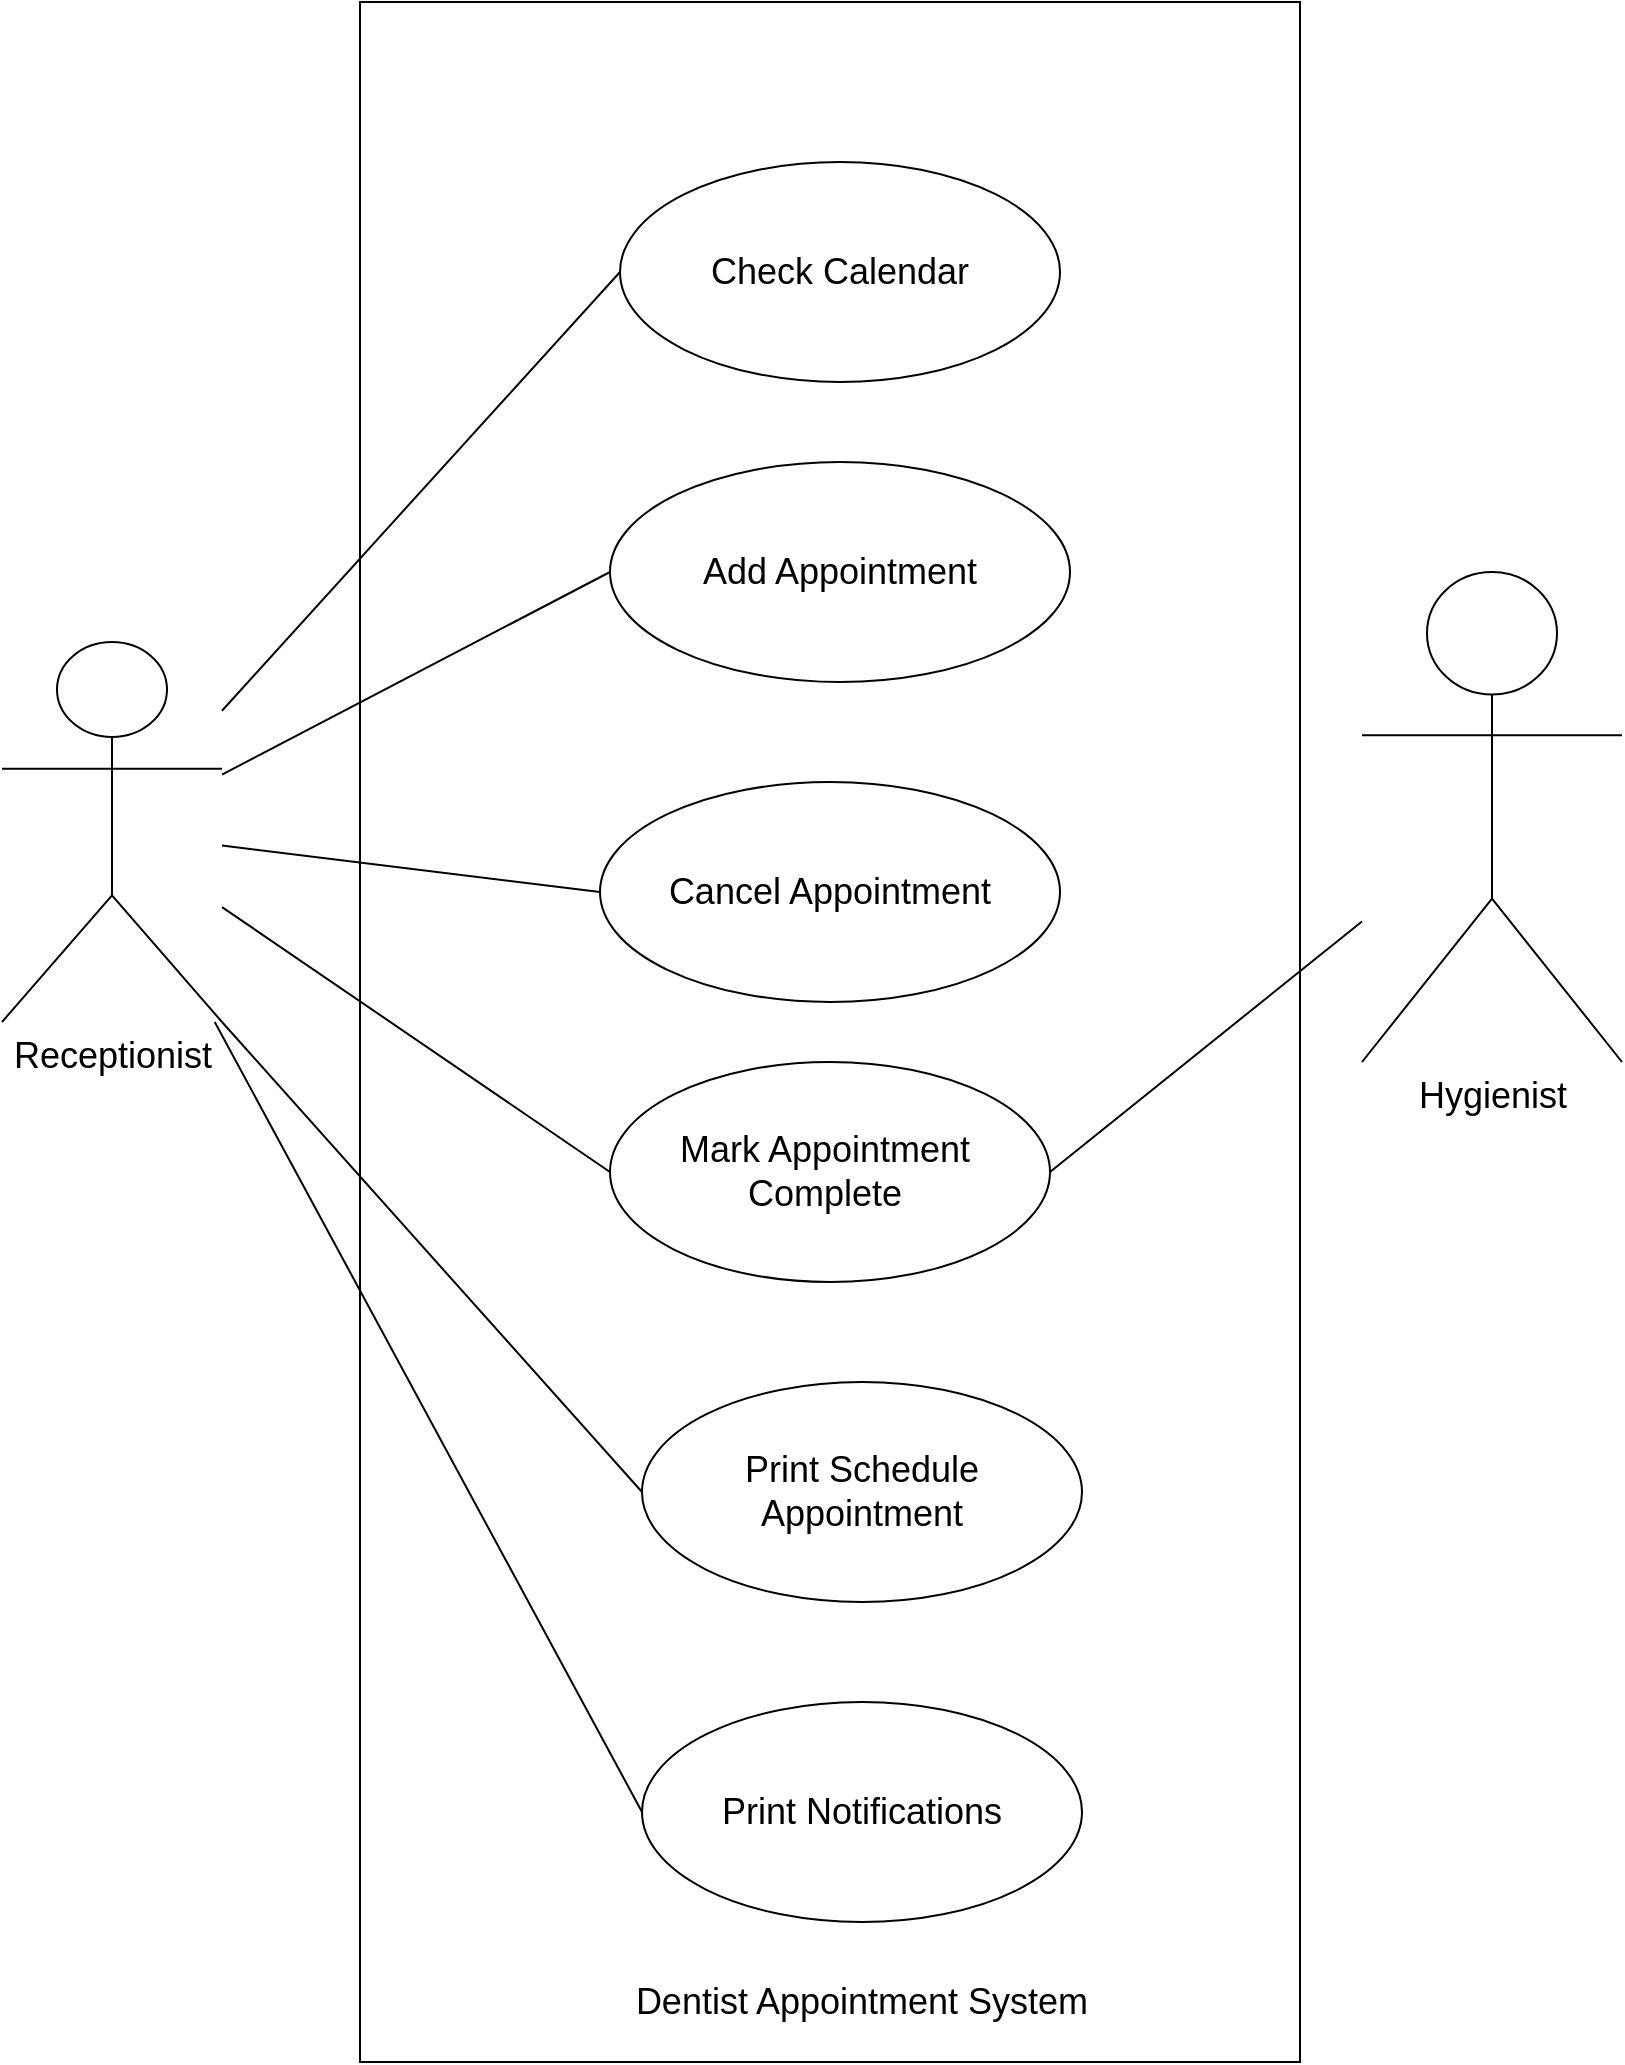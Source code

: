 <mxfile version="22.1.22" type="github">
  <diagram name="Page-1" id="DtirlimgUcfxDNybS8bE">
    <mxGraphModel dx="2867" dy="1282" grid="1" gridSize="10" guides="1" tooltips="1" connect="1" arrows="1" fold="1" page="1" pageScale="1" pageWidth="827" pageHeight="1169" math="0" shadow="0">
      <root>
        <mxCell id="0" />
        <mxCell id="1" parent="0" />
        <mxCell id="eTyoZncDhA2huiXiJWmT-6" value="" style="rounded=0;whiteSpace=wrap;html=1;shadow=0;" vertex="1" parent="1">
          <mxGeometry x="179" y="30" width="470" height="1030" as="geometry" />
        </mxCell>
        <mxCell id="UalxauJKMx-4CK4qUqsu-1" value="&lt;font style=&quot;font-size: 18px;&quot;&gt;Check Calendar&lt;/font&gt;" style="ellipse;whiteSpace=wrap;html=1;" parent="1" vertex="1">
          <mxGeometry x="309" y="110" width="220" height="110" as="geometry" />
        </mxCell>
        <mxCell id="UalxauJKMx-4CK4qUqsu-2" value="&lt;font style=&quot;font-size: 18px;&quot;&gt;Add Appointment&lt;/font&gt;" style="ellipse;whiteSpace=wrap;html=1;" parent="1" vertex="1">
          <mxGeometry x="304" y="260" width="230" height="110" as="geometry" />
        </mxCell>
        <mxCell id="UalxauJKMx-4CK4qUqsu-3" value="&lt;font style=&quot;font-size: 18px;&quot;&gt;Mark Appointment&amp;nbsp;&lt;br&gt;Complete&amp;nbsp;&lt;/font&gt;" style="ellipse;whiteSpace=wrap;html=1;" parent="1" vertex="1">
          <mxGeometry x="304" y="560" width="220" height="110" as="geometry" />
        </mxCell>
        <mxCell id="UalxauJKMx-4CK4qUqsu-4" value="&lt;font style=&quot;font-size: 18px;&quot;&gt;Cancel Appointment&lt;/font&gt;" style="ellipse;whiteSpace=wrap;html=1;" parent="1" vertex="1">
          <mxGeometry x="299" y="420" width="230" height="110" as="geometry" />
        </mxCell>
        <mxCell id="UalxauJKMx-4CK4qUqsu-6" value="&lt;span style=&quot;font-size: 18px;&quot;&gt;Print Schedule Appointment&lt;/span&gt;" style="ellipse;whiteSpace=wrap;html=1;" parent="1" vertex="1">
          <mxGeometry x="320" y="720" width="220" height="110" as="geometry" />
        </mxCell>
        <mxCell id="UalxauJKMx-4CK4qUqsu-7" value="&lt;span style=&quot;font-size: 18px;&quot;&gt;Print Notifications&lt;/span&gt;" style="ellipse;whiteSpace=wrap;html=1;" parent="1" vertex="1">
          <mxGeometry x="320" y="880" width="220" height="110" as="geometry" />
        </mxCell>
        <mxCell id="UalxauJKMx-4CK4qUqsu-8" value="&lt;font style=&quot;font-size: 18px;&quot;&gt;Receptionist&lt;/font&gt;" style="shape=umlActor;verticalLabelPosition=bottom;verticalAlign=top;html=1;" parent="1" vertex="1">
          <mxGeometry y="350" width="110" height="190" as="geometry" />
        </mxCell>
        <mxCell id="UalxauJKMx-4CK4qUqsu-13" value="" style="endArrow=none;html=1;rounded=0;entryX=0;entryY=0.5;entryDx=0;entryDy=0;" parent="1" source="UalxauJKMx-4CK4qUqsu-8" target="UalxauJKMx-4CK4qUqsu-1" edge="1">
          <mxGeometry width="50" height="50" relative="1" as="geometry">
            <mxPoint x="140" y="220" as="sourcePoint" />
            <mxPoint x="190" y="170" as="targetPoint" />
          </mxGeometry>
        </mxCell>
        <mxCell id="UalxauJKMx-4CK4qUqsu-14" value="" style="endArrow=none;html=1;rounded=0;entryX=0;entryY=0.5;entryDx=0;entryDy=0;" parent="1" source="UalxauJKMx-4CK4qUqsu-8" target="UalxauJKMx-4CK4qUqsu-4" edge="1">
          <mxGeometry width="50" height="50" relative="1" as="geometry">
            <mxPoint x="176" y="500" as="sourcePoint" />
            <mxPoint x="320" y="290" as="targetPoint" />
          </mxGeometry>
        </mxCell>
        <mxCell id="UalxauJKMx-4CK4qUqsu-15" value="" style="endArrow=none;html=1;rounded=0;exitX=0;exitY=0.5;exitDx=0;exitDy=0;" parent="1" source="UalxauJKMx-4CK4qUqsu-7" target="UalxauJKMx-4CK4qUqsu-8" edge="1">
          <mxGeometry width="50" height="50" relative="1" as="geometry">
            <mxPoint x="110" y="880" as="sourcePoint" />
            <mxPoint x="254" y="670" as="targetPoint" />
          </mxGeometry>
        </mxCell>
        <mxCell id="UalxauJKMx-4CK4qUqsu-16" value="" style="endArrow=none;html=1;rounded=0;entryX=0;entryY=0.5;entryDx=0;entryDy=0;" parent="1" source="UalxauJKMx-4CK4qUqsu-8" target="UalxauJKMx-4CK4qUqsu-2" edge="1">
          <mxGeometry width="50" height="50" relative="1" as="geometry">
            <mxPoint x="440" y="500" as="sourcePoint" />
            <mxPoint x="584" y="290" as="targetPoint" />
          </mxGeometry>
        </mxCell>
        <mxCell id="UalxauJKMx-4CK4qUqsu-17" value="" style="endArrow=none;html=1;rounded=0;entryX=0;entryY=0.5;entryDx=0;entryDy=0;exitX=1;exitY=1;exitDx=0;exitDy=0;exitPerimeter=0;" parent="1" source="UalxauJKMx-4CK4qUqsu-8" target="UalxauJKMx-4CK4qUqsu-6" edge="1">
          <mxGeometry width="50" height="50" relative="1" as="geometry">
            <mxPoint x="100" y="730" as="sourcePoint" />
            <mxPoint x="244" y="520" as="targetPoint" />
          </mxGeometry>
        </mxCell>
        <mxCell id="UalxauJKMx-4CK4qUqsu-18" value="" style="endArrow=none;html=1;rounded=0;entryX=0;entryY=0.5;entryDx=0;entryDy=0;" parent="1" source="UalxauJKMx-4CK4qUqsu-8" target="UalxauJKMx-4CK4qUqsu-3" edge="1">
          <mxGeometry width="50" height="50" relative="1" as="geometry">
            <mxPoint x="190" y="610" as="sourcePoint" />
            <mxPoint x="334" y="400" as="targetPoint" />
          </mxGeometry>
        </mxCell>
        <mxCell id="UalxauJKMx-4CK4qUqsu-19" value="&lt;font style=&quot;font-size: 18px;&quot;&gt;Hygienist&lt;/font&gt;" style="shape=umlActor;verticalLabelPosition=bottom;verticalAlign=top;html=1;outlineConnect=0;" parent="1" vertex="1">
          <mxGeometry x="680" y="315" width="130" height="245" as="geometry" />
        </mxCell>
        <mxCell id="UalxauJKMx-4CK4qUqsu-23" value="" style="endArrow=none;html=1;rounded=0;exitX=1;exitY=0.5;exitDx=0;exitDy=0;" parent="1" source="UalxauJKMx-4CK4qUqsu-3" target="UalxauJKMx-4CK4qUqsu-19" edge="1">
          <mxGeometry width="50" height="50" relative="1" as="geometry">
            <mxPoint x="580" y="550" as="sourcePoint" />
            <mxPoint x="630" y="500" as="targetPoint" />
          </mxGeometry>
        </mxCell>
        <mxCell id="eTyoZncDhA2huiXiJWmT-7" value="&lt;font style=&quot;font-size: 18px;&quot;&gt;Dentist Appointment System&lt;/font&gt;" style="text;html=1;strokeColor=none;fillColor=none;align=center;verticalAlign=middle;whiteSpace=wrap;rounded=0;" vertex="1" parent="1">
          <mxGeometry x="280" y="1010" width="300" height="40" as="geometry" />
        </mxCell>
      </root>
    </mxGraphModel>
  </diagram>
</mxfile>
